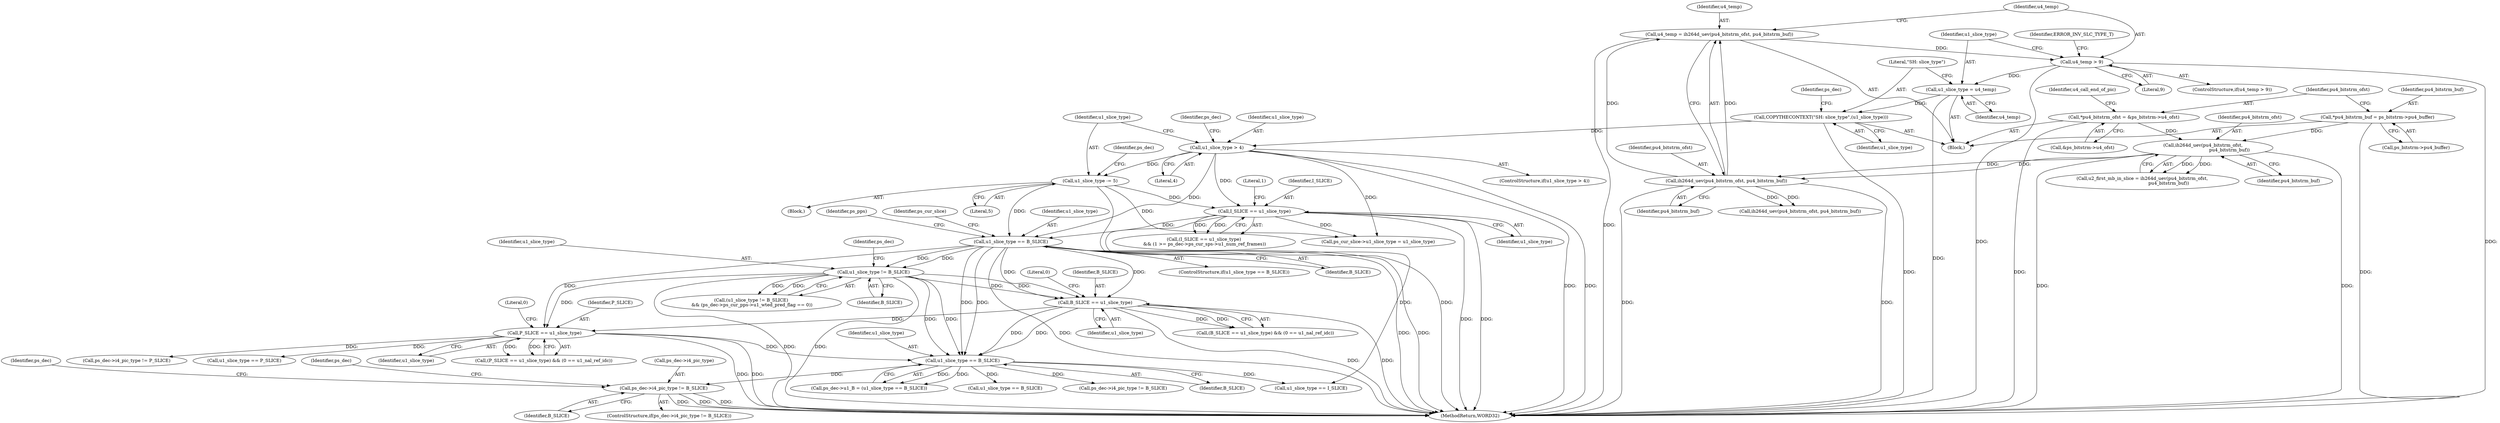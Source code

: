digraph "0_Android_0b23c81c3dd9ec38f7e6806a3955fed1925541a0_2@pointer" {
"1002475" [label="(Call,ps_dec->i4_pic_type != B_SLICE)"];
"1002304" [label="(Call,u1_slice_type == B_SLICE)"];
"1001861" [label="(Call,P_SLICE == u1_slice_type)"];
"1001846" [label="(Call,B_SLICE == u1_slice_type)"];
"1001549" [label="(Call,u1_slice_type == B_SLICE)"];
"1000290" [label="(Call,u1_slice_type > 4)"];
"1000281" [label="(Call,COPYTHECONTEXT(\"SH: slice_type\",(u1_slice_type)))"];
"1000278" [label="(Call,u1_slice_type = u4_temp)"];
"1000273" [label="(Call,u4_temp > 9)"];
"1000267" [label="(Call,u4_temp = ih264d_uev(pu4_bitstrm_ofst, pu4_bitstrm_buf))"];
"1000269" [label="(Call,ih264d_uev(pu4_bitstrm_ofst, pu4_bitstrm_buf))"];
"1000229" [label="(Call,ih264d_uev(pu4_bitstrm_ofst,\n                                     pu4_bitstrm_buf))"];
"1000201" [label="(Call,*pu4_bitstrm_ofst = &ps_bitstrm->u4_ofst)"];
"1000195" [label="(Call,*pu4_bitstrm_buf = ps_bitstrm->pu4_buffer)"];
"1000294" [label="(Call,u1_slice_type -= 5)"];
"1000339" [label="(Call,I_SLICE == u1_slice_type)"];
"1001770" [label="(Call,u1_slice_type != B_SLICE)"];
"1002441" [label="(Call,ps_dec->i4_pic_type != P_SLICE)"];
"1001548" [label="(ControlStructure,if(u1_slice_type == B_SLICE))"];
"1002589" [label="(MethodReturn,WORD32)"];
"1002306" [label="(Identifier,B_SLICE)"];
"1000268" [label="(Identifier,u4_temp)"];
"1000343" [label="(Literal,1)"];
"1002300" [label="(Call,ps_dec->u1_B = (u1_slice_type == B_SLICE))"];
"1001555" [label="(Identifier,ps_cur_slice)"];
"1000274" [label="(Identifier,u4_temp)"];
"1000283" [label="(Identifier,u1_slice_type)"];
"1000277" [label="(Identifier,ERROR_INV_SLC_TYPE_T)"];
"1000279" [label="(Identifier,u1_slice_type)"];
"1000308" [label="(Identifier,ps_dec)"];
"1001862" [label="(Identifier,P_SLICE)"];
"1000267" [label="(Call,u4_temp = ih264d_uev(pu4_bitstrm_ofst, pu4_bitstrm_buf))"];
"1000410" [label="(Call,ih264d_uev(pu4_bitstrm_ofst, pu4_bitstrm_buf))"];
"1000291" [label="(Identifier,u1_slice_type)"];
"1002305" [label="(Identifier,u1_slice_type)"];
"1001845" [label="(Call,(B_SLICE == u1_slice_type) && (0 == u1_nal_ref_idc))"];
"1001549" [label="(Call,u1_slice_type == B_SLICE)"];
"1001847" [label="(Identifier,B_SLICE)"];
"1000278" [label="(Call,u1_slice_type = u4_temp)"];
"1002304" [label="(Call,u1_slice_type == B_SLICE)"];
"1000197" [label="(Call,ps_bitstrm->pu4_buffer)"];
"1000299" [label="(Identifier,ps_dec)"];
"1001861" [label="(Call,P_SLICE == u1_slice_type)"];
"1000340" [label="(Identifier,I_SLICE)"];
"1000295" [label="(Identifier,u1_slice_type)"];
"1000286" [label="(Identifier,ps_dec)"];
"1001771" [label="(Identifier,u1_slice_type)"];
"1002487" [label="(Call,u1_slice_type == B_SLICE)"];
"1000196" [label="(Identifier,pu4_bitstrm_buf)"];
"1000275" [label="(Literal,9)"];
"1000270" [label="(Identifier,pu4_bitstrm_ofst)"];
"1002436" [label="(Call,ps_dec->i4_pic_type != B_SLICE)"];
"1002518" [label="(Identifier,ps_dec)"];
"1000293" [label="(Block,)"];
"1000230" [label="(Identifier,pu4_bitstrm_ofst)"];
"1001550" [label="(Identifier,u1_slice_type)"];
"1001776" [label="(Identifier,ps_dec)"];
"1002482" [label="(Identifier,ps_dec)"];
"1001601" [label="(Identifier,ps_pps)"];
"1002479" [label="(Identifier,B_SLICE)"];
"1000281" [label="(Call,COPYTHECONTEXT(\"SH: slice_type\",(u1_slice_type)))"];
"1000272" [label="(ControlStructure,if(u4_temp > 9))"];
"1000227" [label="(Call,u2_first_mb_in_slice = ih264d_uev(pu4_bitstrm_ofst,\n                                     pu4_bitstrm_buf))"];
"1000269" [label="(Call,ih264d_uev(pu4_bitstrm_ofst, pu4_bitstrm_buf))"];
"1002453" [label="(Call,u1_slice_type == P_SLICE)"];
"1001865" [label="(Literal,0)"];
"1000282" [label="(Literal,\"SH: slice_type\")"];
"1000294" [label="(Call,u1_slice_type -= 5)"];
"1001772" [label="(Identifier,B_SLICE)"];
"1000339" [label="(Call,I_SLICE == u1_slice_type)"];
"1002474" [label="(ControlStructure,if(ps_dec->i4_pic_type != B_SLICE))"];
"1000231" [label="(Identifier,pu4_bitstrm_buf)"];
"1001551" [label="(Identifier,B_SLICE)"];
"1000158" [label="(Block,)"];
"1000195" [label="(Call,*pu4_bitstrm_buf = ps_bitstrm->pu4_buffer)"];
"1001770" [label="(Call,u1_slice_type != B_SLICE)"];
"1000273" [label="(Call,u4_temp > 9)"];
"1000280" [label="(Identifier,u4_temp)"];
"1000289" [label="(ControlStructure,if(u1_slice_type > 4))"];
"1000218" [label="(Identifier,u4_call_end_of_pic)"];
"1000201" [label="(Call,*pu4_bitstrm_ofst = &ps_bitstrm->u4_ofst)"];
"1002475" [label="(Call,ps_dec->i4_pic_type != B_SLICE)"];
"1002476" [label="(Call,ps_dec->i4_pic_type)"];
"1000271" [label="(Identifier,pu4_bitstrm_buf)"];
"1000203" [label="(Call,&ps_bitstrm->u4_ofst)"];
"1000341" [label="(Identifier,u1_slice_type)"];
"1001848" [label="(Identifier,u1_slice_type)"];
"1001499" [label="(Call,ps_cur_slice->u1_slice_type = u1_slice_type)"];
"1000296" [label="(Literal,5)"];
"1000202" [label="(Identifier,pu4_bitstrm_ofst)"];
"1000292" [label="(Literal,4)"];
"1001863" [label="(Identifier,u1_slice_type)"];
"1001769" [label="(Call,(u1_slice_type != B_SLICE)\n && (ps_dec->ps_cur_pps->u1_wted_pred_flag == 0))"];
"1002418" [label="(Call,u1_slice_type == I_SLICE)"];
"1000338" [label="(Call,(I_SLICE == u1_slice_type)\n && (1 >= ps_dec->ps_cur_sps->u1_num_ref_frames))"];
"1001850" [label="(Literal,0)"];
"1000229" [label="(Call,ih264d_uev(pu4_bitstrm_ofst,\n                                     pu4_bitstrm_buf))"];
"1001860" [label="(Call,(P_SLICE == u1_slice_type) && (0 == u1_nal_ref_idc))"];
"1001846" [label="(Call,B_SLICE == u1_slice_type)"];
"1000290" [label="(Call,u1_slice_type > 4)"];
"1002475" -> "1002474"  [label="AST: "];
"1002475" -> "1002479"  [label="CFG: "];
"1002476" -> "1002475"  [label="AST: "];
"1002479" -> "1002475"  [label="AST: "];
"1002482" -> "1002475"  [label="CFG: "];
"1002518" -> "1002475"  [label="CFG: "];
"1002475" -> "1002589"  [label="DDG: "];
"1002475" -> "1002589"  [label="DDG: "];
"1002475" -> "1002589"  [label="DDG: "];
"1002304" -> "1002475"  [label="DDG: "];
"1002304" -> "1002300"  [label="AST: "];
"1002304" -> "1002306"  [label="CFG: "];
"1002305" -> "1002304"  [label="AST: "];
"1002306" -> "1002304"  [label="AST: "];
"1002300" -> "1002304"  [label="CFG: "];
"1002304" -> "1002300"  [label="DDG: "];
"1002304" -> "1002300"  [label="DDG: "];
"1001861" -> "1002304"  [label="DDG: "];
"1001846" -> "1002304"  [label="DDG: "];
"1001846" -> "1002304"  [label="DDG: "];
"1001770" -> "1002304"  [label="DDG: "];
"1001770" -> "1002304"  [label="DDG: "];
"1001549" -> "1002304"  [label="DDG: "];
"1001549" -> "1002304"  [label="DDG: "];
"1002304" -> "1002418"  [label="DDG: "];
"1002304" -> "1002436"  [label="DDG: "];
"1002304" -> "1002487"  [label="DDG: "];
"1001861" -> "1001860"  [label="AST: "];
"1001861" -> "1001863"  [label="CFG: "];
"1001862" -> "1001861"  [label="AST: "];
"1001863" -> "1001861"  [label="AST: "];
"1001865" -> "1001861"  [label="CFG: "];
"1001860" -> "1001861"  [label="CFG: "];
"1001861" -> "1002589"  [label="DDG: "];
"1001861" -> "1002589"  [label="DDG: "];
"1001861" -> "1001860"  [label="DDG: "];
"1001861" -> "1001860"  [label="DDG: "];
"1001846" -> "1001861"  [label="DDG: "];
"1001770" -> "1001861"  [label="DDG: "];
"1001549" -> "1001861"  [label="DDG: "];
"1001861" -> "1002441"  [label="DDG: "];
"1001861" -> "1002453"  [label="DDG: "];
"1001846" -> "1001845"  [label="AST: "];
"1001846" -> "1001848"  [label="CFG: "];
"1001847" -> "1001846"  [label="AST: "];
"1001848" -> "1001846"  [label="AST: "];
"1001850" -> "1001846"  [label="CFG: "];
"1001845" -> "1001846"  [label="CFG: "];
"1001846" -> "1002589"  [label="DDG: "];
"1001846" -> "1002589"  [label="DDG: "];
"1001846" -> "1001845"  [label="DDG: "];
"1001846" -> "1001845"  [label="DDG: "];
"1001549" -> "1001846"  [label="DDG: "];
"1001549" -> "1001846"  [label="DDG: "];
"1001770" -> "1001846"  [label="DDG: "];
"1001770" -> "1001846"  [label="DDG: "];
"1001549" -> "1001548"  [label="AST: "];
"1001549" -> "1001551"  [label="CFG: "];
"1001550" -> "1001549"  [label="AST: "];
"1001551" -> "1001549"  [label="AST: "];
"1001555" -> "1001549"  [label="CFG: "];
"1001601" -> "1001549"  [label="CFG: "];
"1001549" -> "1002589"  [label="DDG: "];
"1001549" -> "1002589"  [label="DDG: "];
"1001549" -> "1002589"  [label="DDG: "];
"1000290" -> "1001549"  [label="DDG: "];
"1000294" -> "1001549"  [label="DDG: "];
"1000339" -> "1001549"  [label="DDG: "];
"1001549" -> "1001770"  [label="DDG: "];
"1001549" -> "1001770"  [label="DDG: "];
"1000290" -> "1000289"  [label="AST: "];
"1000290" -> "1000292"  [label="CFG: "];
"1000291" -> "1000290"  [label="AST: "];
"1000292" -> "1000290"  [label="AST: "];
"1000295" -> "1000290"  [label="CFG: "];
"1000308" -> "1000290"  [label="CFG: "];
"1000290" -> "1002589"  [label="DDG: "];
"1000290" -> "1002589"  [label="DDG: "];
"1000281" -> "1000290"  [label="DDG: "];
"1000290" -> "1000294"  [label="DDG: "];
"1000290" -> "1000339"  [label="DDG: "];
"1000290" -> "1001499"  [label="DDG: "];
"1000281" -> "1000158"  [label="AST: "];
"1000281" -> "1000283"  [label="CFG: "];
"1000282" -> "1000281"  [label="AST: "];
"1000283" -> "1000281"  [label="AST: "];
"1000286" -> "1000281"  [label="CFG: "];
"1000281" -> "1002589"  [label="DDG: "];
"1000278" -> "1000281"  [label="DDG: "];
"1000278" -> "1000158"  [label="AST: "];
"1000278" -> "1000280"  [label="CFG: "];
"1000279" -> "1000278"  [label="AST: "];
"1000280" -> "1000278"  [label="AST: "];
"1000282" -> "1000278"  [label="CFG: "];
"1000278" -> "1002589"  [label="DDG: "];
"1000273" -> "1000278"  [label="DDG: "];
"1000273" -> "1000272"  [label="AST: "];
"1000273" -> "1000275"  [label="CFG: "];
"1000274" -> "1000273"  [label="AST: "];
"1000275" -> "1000273"  [label="AST: "];
"1000277" -> "1000273"  [label="CFG: "];
"1000279" -> "1000273"  [label="CFG: "];
"1000273" -> "1002589"  [label="DDG: "];
"1000273" -> "1002589"  [label="DDG: "];
"1000267" -> "1000273"  [label="DDG: "];
"1000267" -> "1000158"  [label="AST: "];
"1000267" -> "1000269"  [label="CFG: "];
"1000268" -> "1000267"  [label="AST: "];
"1000269" -> "1000267"  [label="AST: "];
"1000274" -> "1000267"  [label="CFG: "];
"1000267" -> "1002589"  [label="DDG: "];
"1000269" -> "1000267"  [label="DDG: "];
"1000269" -> "1000267"  [label="DDG: "];
"1000269" -> "1000271"  [label="CFG: "];
"1000270" -> "1000269"  [label="AST: "];
"1000271" -> "1000269"  [label="AST: "];
"1000269" -> "1002589"  [label="DDG: "];
"1000269" -> "1002589"  [label="DDG: "];
"1000229" -> "1000269"  [label="DDG: "];
"1000229" -> "1000269"  [label="DDG: "];
"1000269" -> "1000410"  [label="DDG: "];
"1000269" -> "1000410"  [label="DDG: "];
"1000229" -> "1000227"  [label="AST: "];
"1000229" -> "1000231"  [label="CFG: "];
"1000230" -> "1000229"  [label="AST: "];
"1000231" -> "1000229"  [label="AST: "];
"1000227" -> "1000229"  [label="CFG: "];
"1000229" -> "1002589"  [label="DDG: "];
"1000229" -> "1002589"  [label="DDG: "];
"1000229" -> "1000227"  [label="DDG: "];
"1000229" -> "1000227"  [label="DDG: "];
"1000201" -> "1000229"  [label="DDG: "];
"1000195" -> "1000229"  [label="DDG: "];
"1000201" -> "1000158"  [label="AST: "];
"1000201" -> "1000203"  [label="CFG: "];
"1000202" -> "1000201"  [label="AST: "];
"1000203" -> "1000201"  [label="AST: "];
"1000218" -> "1000201"  [label="CFG: "];
"1000201" -> "1002589"  [label="DDG: "];
"1000195" -> "1000158"  [label="AST: "];
"1000195" -> "1000197"  [label="CFG: "];
"1000196" -> "1000195"  [label="AST: "];
"1000197" -> "1000195"  [label="AST: "];
"1000202" -> "1000195"  [label="CFG: "];
"1000195" -> "1002589"  [label="DDG: "];
"1000294" -> "1000293"  [label="AST: "];
"1000294" -> "1000296"  [label="CFG: "];
"1000295" -> "1000294"  [label="AST: "];
"1000296" -> "1000294"  [label="AST: "];
"1000299" -> "1000294"  [label="CFG: "];
"1000294" -> "1002589"  [label="DDG: "];
"1000294" -> "1000339"  [label="DDG: "];
"1000294" -> "1001499"  [label="DDG: "];
"1000339" -> "1000338"  [label="AST: "];
"1000339" -> "1000341"  [label="CFG: "];
"1000340" -> "1000339"  [label="AST: "];
"1000341" -> "1000339"  [label="AST: "];
"1000343" -> "1000339"  [label="CFG: "];
"1000338" -> "1000339"  [label="CFG: "];
"1000339" -> "1002589"  [label="DDG: "];
"1000339" -> "1002589"  [label="DDG: "];
"1000339" -> "1000338"  [label="DDG: "];
"1000339" -> "1000338"  [label="DDG: "];
"1000339" -> "1001499"  [label="DDG: "];
"1000339" -> "1002418"  [label="DDG: "];
"1001770" -> "1001769"  [label="AST: "];
"1001770" -> "1001772"  [label="CFG: "];
"1001771" -> "1001770"  [label="AST: "];
"1001772" -> "1001770"  [label="AST: "];
"1001776" -> "1001770"  [label="CFG: "];
"1001769" -> "1001770"  [label="CFG: "];
"1001770" -> "1002589"  [label="DDG: "];
"1001770" -> "1002589"  [label="DDG: "];
"1001770" -> "1001769"  [label="DDG: "];
"1001770" -> "1001769"  [label="DDG: "];
}
